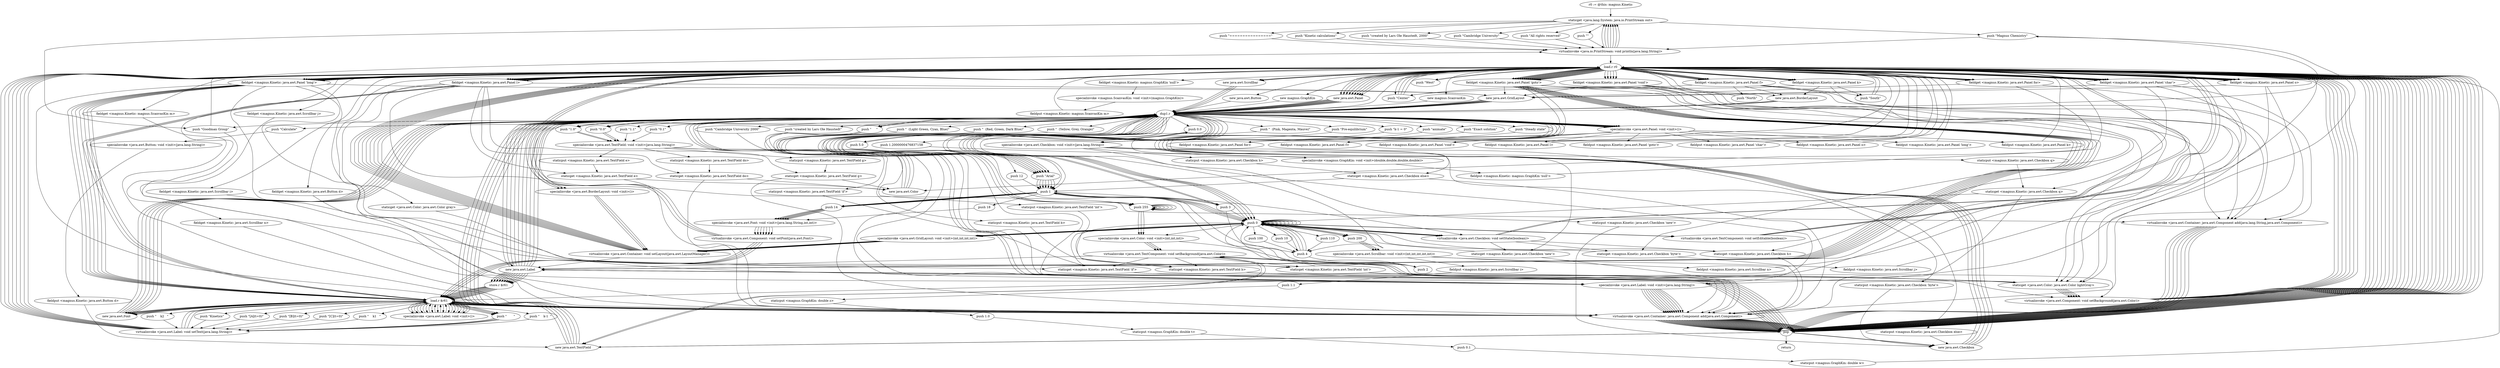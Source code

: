 digraph "" {
    "r0 := @this: magnus.Kinetic"
    "staticget <java.lang.System: java.io.PrintStream out>"
    "r0 := @this: magnus.Kinetic"->"staticget <java.lang.System: java.io.PrintStream out>";
    "push \"Magnus Chemistry\""
    "staticget <java.lang.System: java.io.PrintStream out>"->"push \"Magnus Chemistry\"";
    "virtualinvoke <java.io.PrintStream: void println(java.lang.String)>"
    "push \"Magnus Chemistry\""->"virtualinvoke <java.io.PrintStream: void println(java.lang.String)>";
    "virtualinvoke <java.io.PrintStream: void println(java.lang.String)>"->"staticget <java.lang.System: java.io.PrintStream out>";
    "push \"================\""
    "staticget <java.lang.System: java.io.PrintStream out>"->"push \"================\"";
    "push \"================\""->"virtualinvoke <java.io.PrintStream: void println(java.lang.String)>";
    "virtualinvoke <java.io.PrintStream: void println(java.lang.String)>"->"staticget <java.lang.System: java.io.PrintStream out>";
    "push \"Kinetic calculations\""
    "staticget <java.lang.System: java.io.PrintStream out>"->"push \"Kinetic calculations\"";
    "push \"Kinetic calculations\""->"virtualinvoke <java.io.PrintStream: void println(java.lang.String)>";
    "virtualinvoke <java.io.PrintStream: void println(java.lang.String)>"->"staticget <java.lang.System: java.io.PrintStream out>";
    "push \"created by Lars Ole Haustedt, 2000\""
    "staticget <java.lang.System: java.io.PrintStream out>"->"push \"created by Lars Ole Haustedt, 2000\"";
    "push \"created by Lars Ole Haustedt, 2000\""->"virtualinvoke <java.io.PrintStream: void println(java.lang.String)>";
    "virtualinvoke <java.io.PrintStream: void println(java.lang.String)>"->"staticget <java.lang.System: java.io.PrintStream out>";
    "push \"Goodman Group\""
    "staticget <java.lang.System: java.io.PrintStream out>"->"push \"Goodman Group\"";
    "push \"Goodman Group\""->"virtualinvoke <java.io.PrintStream: void println(java.lang.String)>";
    "virtualinvoke <java.io.PrintStream: void println(java.lang.String)>"->"staticget <java.lang.System: java.io.PrintStream out>";
    "push \"Cambridge University\""
    "staticget <java.lang.System: java.io.PrintStream out>"->"push \"Cambridge University\"";
    "push \"Cambridge University\""->"virtualinvoke <java.io.PrintStream: void println(java.lang.String)>";
    "virtualinvoke <java.io.PrintStream: void println(java.lang.String)>"->"staticget <java.lang.System: java.io.PrintStream out>";
    "push \"All rights reserved\""
    "staticget <java.lang.System: java.io.PrintStream out>"->"push \"All rights reserved\"";
    "push \"All rights reserved\""->"virtualinvoke <java.io.PrintStream: void println(java.lang.String)>";
    "virtualinvoke <java.io.PrintStream: void println(java.lang.String)>"->"staticget <java.lang.System: java.io.PrintStream out>";
    "push \"\""
    "staticget <java.lang.System: java.io.PrintStream out>"->"push \"\"";
    "push \"\""->"virtualinvoke <java.io.PrintStream: void println(java.lang.String)>";
    "load.r r0"
    "virtualinvoke <java.io.PrintStream: void println(java.lang.String)>"->"load.r r0";
    "new magnus.GraphKin"
    "load.r r0"->"new magnus.GraphKin";
    "dup1.r"
    "new magnus.GraphKin"->"dup1.r";
    "push 0.0"
    "dup1.r"->"push 0.0";
    "push 5.0"
    "push 0.0"->"push 5.0";
    "push 5.0"->"push 0.0";
    "push 1.2000000476837158"
    "push 0.0"->"push 1.2000000476837158";
    "specialinvoke <magnus.GraphKin: void <init>(double,double,double,double)>"
    "push 1.2000000476837158"->"specialinvoke <magnus.GraphKin: void <init>(double,double,double,double)>";
    "fieldput <magnus.Kinetic: magnus.GraphKin 'null'>"
    "specialinvoke <magnus.GraphKin: void <init>(double,double,double,double)>"->"fieldput <magnus.Kinetic: magnus.GraphKin 'null'>";
    "fieldput <magnus.Kinetic: magnus.GraphKin 'null'>"->"load.r r0";
    "new java.awt.Panel"
    "load.r r0"->"new java.awt.Panel";
    "new java.awt.Panel"->"dup1.r";
    "specialinvoke <java.awt.Panel: void <init>()>"
    "dup1.r"->"specialinvoke <java.awt.Panel: void <init>()>";
    "fieldput <magnus.Kinetic: java.awt.Panel for>"
    "specialinvoke <java.awt.Panel: void <init>()>"->"fieldput <magnus.Kinetic: java.awt.Panel for>";
    "fieldput <magnus.Kinetic: java.awt.Panel for>"->"load.r r0";
    "fieldget <magnus.Kinetic: java.awt.Panel for>"
    "load.r r0"->"fieldget <magnus.Kinetic: java.awt.Panel for>";
    "new java.awt.GridLayout"
    "fieldget <magnus.Kinetic: java.awt.Panel for>"->"new java.awt.GridLayout";
    "new java.awt.GridLayout"->"dup1.r";
    "push 1"
    "dup1.r"->"push 1";
    "push 0"
    "push 1"->"push 0";
    "push 0"->"push 0";
    "push 0"->"push 0";
    "specialinvoke <java.awt.GridLayout: void <init>(int,int,int,int)>"
    "push 0"->"specialinvoke <java.awt.GridLayout: void <init>(int,int,int,int)>";
    "virtualinvoke <java.awt.Container: void setLayout(java.awt.LayoutManager)>"
    "specialinvoke <java.awt.GridLayout: void <init>(int,int,int,int)>"->"virtualinvoke <java.awt.Container: void setLayout(java.awt.LayoutManager)>";
    "virtualinvoke <java.awt.Container: void setLayout(java.awt.LayoutManager)>"->"load.r r0";
    "load.r r0"->"fieldget <magnus.Kinetic: java.awt.Panel for>";
    "new java.awt.Color"
    "fieldget <magnus.Kinetic: java.awt.Panel for>"->"new java.awt.Color";
    "new java.awt.Color"->"dup1.r";
    "dup1.r"->"push 0";
    "push 0"->"push 0";
    "push 0"->"push 0";
    "specialinvoke <java.awt.Color: void <init>(int,int,int)>"
    "push 0"->"specialinvoke <java.awt.Color: void <init>(int,int,int)>";
    "virtualinvoke <java.awt.Component: void setBackground(java.awt.Color)>"
    "specialinvoke <java.awt.Color: void <init>(int,int,int)>"->"virtualinvoke <java.awt.Component: void setBackground(java.awt.Color)>";
    "virtualinvoke <java.awt.Component: void setBackground(java.awt.Color)>"->"load.r r0";
    "new magnus.ScanvasKin"
    "load.r r0"->"new magnus.ScanvasKin";
    "new magnus.ScanvasKin"->"dup1.r";
    "dup1.r"->"load.r r0";
    "fieldget <magnus.Kinetic: magnus.GraphKin 'null'>"
    "load.r r0"->"fieldget <magnus.Kinetic: magnus.GraphKin 'null'>";
    "specialinvoke <magnus.ScanvasKin: void <init>(magnus.GraphKin)>"
    "fieldget <magnus.Kinetic: magnus.GraphKin 'null'>"->"specialinvoke <magnus.ScanvasKin: void <init>(magnus.GraphKin)>";
    "fieldput <magnus.Kinetic: magnus.ScanvasKin m>"
    "specialinvoke <magnus.ScanvasKin: void <init>(magnus.GraphKin)>"->"fieldput <magnus.Kinetic: magnus.ScanvasKin m>";
    "fieldput <magnus.Kinetic: magnus.ScanvasKin m>"->"load.r r0";
    "load.r r0"->"fieldget <magnus.Kinetic: java.awt.Panel for>";
    "fieldget <magnus.Kinetic: java.awt.Panel for>"->"load.r r0";
    "fieldget <magnus.Kinetic: magnus.ScanvasKin m>"
    "load.r r0"->"fieldget <magnus.Kinetic: magnus.ScanvasKin m>";
    "virtualinvoke <java.awt.Container: java.awt.Component add(java.awt.Component)>"
    "fieldget <magnus.Kinetic: magnus.ScanvasKin m>"->"virtualinvoke <java.awt.Container: java.awt.Component add(java.awt.Component)>";
    "pop"
    "virtualinvoke <java.awt.Container: java.awt.Component add(java.awt.Component)>"->"pop";
    "pop"->"load.r r0";
    "load.r r0"->"new java.awt.Panel";
    "new java.awt.Panel"->"dup1.r";
    "dup1.r"->"specialinvoke <java.awt.Panel: void <init>()>";
    "fieldput <magnus.Kinetic: java.awt.Panel f>"
    "specialinvoke <java.awt.Panel: void <init>()>"->"fieldput <magnus.Kinetic: java.awt.Panel f>";
    "fieldput <magnus.Kinetic: java.awt.Panel f>"->"load.r r0";
    "fieldget <magnus.Kinetic: java.awt.Panel f>"
    "load.r r0"->"fieldget <magnus.Kinetic: java.awt.Panel f>";
    "new java.awt.BorderLayout"
    "fieldget <magnus.Kinetic: java.awt.Panel f>"->"new java.awt.BorderLayout";
    "new java.awt.BorderLayout"->"dup1.r";
    "specialinvoke <java.awt.BorderLayout: void <init>()>"
    "dup1.r"->"specialinvoke <java.awt.BorderLayout: void <init>()>";
    "specialinvoke <java.awt.BorderLayout: void <init>()>"->"virtualinvoke <java.awt.Container: void setLayout(java.awt.LayoutManager)>";
    "virtualinvoke <java.awt.Container: void setLayout(java.awt.LayoutManager)>"->"load.r r0";
    "load.r r0"->"fieldget <magnus.Kinetic: java.awt.Panel f>";
    "staticget <java.awt.Color: java.awt.Color lightGray>"
    "fieldget <magnus.Kinetic: java.awt.Panel f>"->"staticget <java.awt.Color: java.awt.Color lightGray>";
    "staticget <java.awt.Color: java.awt.Color lightGray>"->"virtualinvoke <java.awt.Component: void setBackground(java.awt.Color)>";
    "virtualinvoke <java.awt.Component: void setBackground(java.awt.Color)>"->"load.r r0";
    "load.r r0"->"new java.awt.Panel";
    "new java.awt.Panel"->"dup1.r";
    "dup1.r"->"specialinvoke <java.awt.Panel: void <init>()>";
    "fieldput <magnus.Kinetic: java.awt.Panel 'void'>"
    "specialinvoke <java.awt.Panel: void <init>()>"->"fieldput <magnus.Kinetic: java.awt.Panel 'void'>";
    "fieldput <magnus.Kinetic: java.awt.Panel 'void'>"->"load.r r0";
    "fieldget <magnus.Kinetic: java.awt.Panel 'void'>"
    "load.r r0"->"fieldget <magnus.Kinetic: java.awt.Panel 'void'>";
    "fieldget <magnus.Kinetic: java.awt.Panel 'void'>"->"new java.awt.GridLayout";
    "new java.awt.GridLayout"->"dup1.r";
    "push 2"
    "dup1.r"->"push 2";
    "push 2"->"push 1";
    "push 1"->"push 0";
    "push 0"->"push 0";
    "push 0"->"specialinvoke <java.awt.GridLayout: void <init>(int,int,int,int)>";
    "specialinvoke <java.awt.GridLayout: void <init>(int,int,int,int)>"->"virtualinvoke <java.awt.Container: void setLayout(java.awt.LayoutManager)>";
    "virtualinvoke <java.awt.Container: void setLayout(java.awt.LayoutManager)>"->"load.r r0";
    "load.r r0"->"fieldget <magnus.Kinetic: java.awt.Panel 'void'>";
    "fieldget <magnus.Kinetic: java.awt.Panel 'void'>"->"staticget <java.awt.Color: java.awt.Color lightGray>";
    "staticget <java.awt.Color: java.awt.Color lightGray>"->"virtualinvoke <java.awt.Component: void setBackground(java.awt.Color)>";
    "virtualinvoke <java.awt.Component: void setBackground(java.awt.Color)>"->"load.r r0";
    "load.r r0"->"new java.awt.Panel";
    "new java.awt.Panel"->"dup1.r";
    "dup1.r"->"specialinvoke <java.awt.Panel: void <init>()>";
    "fieldput <magnus.Kinetic: java.awt.Panel l>"
    "specialinvoke <java.awt.Panel: void <init>()>"->"fieldput <magnus.Kinetic: java.awt.Panel l>";
    "fieldput <magnus.Kinetic: java.awt.Panel l>"->"load.r r0";
    "fieldget <magnus.Kinetic: java.awt.Panel l>"
    "load.r r0"->"fieldget <magnus.Kinetic: java.awt.Panel l>";
    "fieldget <magnus.Kinetic: java.awt.Panel l>"->"new java.awt.GridLayout";
    "new java.awt.GridLayout"->"dup1.r";
    "push 4"
    "dup1.r"->"push 4";
    "push 4"->"push 2";
    "push 2"->"push 0";
    "push 0"->"push 0";
    "push 0"->"specialinvoke <java.awt.GridLayout: void <init>(int,int,int,int)>";
    "specialinvoke <java.awt.GridLayout: void <init>(int,int,int,int)>"->"virtualinvoke <java.awt.Container: void setLayout(java.awt.LayoutManager)>";
    "virtualinvoke <java.awt.Container: void setLayout(java.awt.LayoutManager)>"->"load.r r0";
    "load.r r0"->"fieldget <magnus.Kinetic: java.awt.Panel l>";
    "staticget <java.awt.Color: java.awt.Color gray>"
    "fieldget <magnus.Kinetic: java.awt.Panel l>"->"staticget <java.awt.Color: java.awt.Color gray>";
    "staticget <java.awt.Color: java.awt.Color gray>"->"virtualinvoke <java.awt.Component: void setBackground(java.awt.Color)>";
    "virtualinvoke <java.awt.Component: void setBackground(java.awt.Color)>"->"load.r r0";
    "load.r r0"->"new java.awt.Panel";
    "new java.awt.Panel"->"dup1.r";
    "dup1.r"->"specialinvoke <java.awt.Panel: void <init>()>";
    "fieldput <magnus.Kinetic: java.awt.Panel 'goto'>"
    "specialinvoke <java.awt.Panel: void <init>()>"->"fieldput <magnus.Kinetic: java.awt.Panel 'goto'>";
    "fieldput <magnus.Kinetic: java.awt.Panel 'goto'>"->"load.r r0";
    "fieldget <magnus.Kinetic: java.awt.Panel 'goto'>"
    "load.r r0"->"fieldget <magnus.Kinetic: java.awt.Panel 'goto'>";
    "fieldget <magnus.Kinetic: java.awt.Panel 'goto'>"->"new java.awt.GridLayout";
    "new java.awt.GridLayout"->"dup1.r";
    "push 12"
    "dup1.r"->"push 12";
    "push 12"->"push 1";
    "push 1"->"push 0";
    "push 0"->"push 0";
    "push 0"->"specialinvoke <java.awt.GridLayout: void <init>(int,int,int,int)>";
    "specialinvoke <java.awt.GridLayout: void <init>(int,int,int,int)>"->"virtualinvoke <java.awt.Container: void setLayout(java.awt.LayoutManager)>";
    "virtualinvoke <java.awt.Container: void setLayout(java.awt.LayoutManager)>"->"load.r r0";
    "load.r r0"->"fieldget <magnus.Kinetic: java.awt.Panel 'goto'>";
    "fieldget <magnus.Kinetic: java.awt.Panel 'goto'>"->"staticget <java.awt.Color: java.awt.Color lightGray>";
    "staticget <java.awt.Color: java.awt.Color lightGray>"->"virtualinvoke <java.awt.Component: void setBackground(java.awt.Color)>";
    "virtualinvoke <java.awt.Component: void setBackground(java.awt.Color)>"->"load.r r0";
    "new java.awt.Button"
    "load.r r0"->"new java.awt.Button";
    "new java.awt.Button"->"dup1.r";
    "push \"Calculate\""
    "dup1.r"->"push \"Calculate\"";
    "specialinvoke <java.awt.Button: void <init>(java.lang.String)>"
    "push \"Calculate\""->"specialinvoke <java.awt.Button: void <init>(java.lang.String)>";
    "fieldput <magnus.Kinetic: java.awt.Button d>"
    "specialinvoke <java.awt.Button: void <init>(java.lang.String)>"->"fieldput <magnus.Kinetic: java.awt.Button d>";
    "new java.awt.TextField"
    "fieldput <magnus.Kinetic: java.awt.Button d>"->"new java.awt.TextField";
    "new java.awt.TextField"->"dup1.r";
    "push \"1.0\""
    "dup1.r"->"push \"1.0\"";
    "specialinvoke <java.awt.TextField: void <init>(java.lang.String)>"
    "push \"1.0\""->"specialinvoke <java.awt.TextField: void <init>(java.lang.String)>";
    "staticput <magnus.Kinetic: java.awt.TextField g>"
    "specialinvoke <java.awt.TextField: void <init>(java.lang.String)>"->"staticput <magnus.Kinetic: java.awt.TextField g>";
    "staticget <magnus.Kinetic: java.awt.TextField g>"
    "staticput <magnus.Kinetic: java.awt.TextField g>"->"staticget <magnus.Kinetic: java.awt.TextField g>";
    "staticget <magnus.Kinetic: java.awt.TextField g>"->"new java.awt.Color";
    "new java.awt.Color"->"dup1.r";
    "push 255"
    "dup1.r"->"push 255";
    "push 255"->"push 255";
    "push 255"->"push 255";
    "push 255"->"specialinvoke <java.awt.Color: void <init>(int,int,int)>";
    "virtualinvoke <java.awt.TextComponent: void setBackground(java.awt.Color)>"
    "specialinvoke <java.awt.Color: void <init>(int,int,int)>"->"virtualinvoke <java.awt.TextComponent: void setBackground(java.awt.Color)>";
    "virtualinvoke <java.awt.TextComponent: void setBackground(java.awt.Color)>"->"new java.awt.TextField";
    "new java.awt.TextField"->"dup1.r";
    "push \"0.0\""
    "dup1.r"->"push \"0.0\"";
    "push \"0.0\""->"specialinvoke <java.awt.TextField: void <init>(java.lang.String)>";
    "staticput <magnus.Kinetic: java.awt.TextField e>"
    "specialinvoke <java.awt.TextField: void <init>(java.lang.String)>"->"staticput <magnus.Kinetic: java.awt.TextField e>";
    "staticget <magnus.Kinetic: java.awt.TextField e>"
    "staticput <magnus.Kinetic: java.awt.TextField e>"->"staticget <magnus.Kinetic: java.awt.TextField e>";
    "staticget <magnus.Kinetic: java.awt.TextField e>"->"new java.awt.Color";
    "new java.awt.Color"->"dup1.r";
    "dup1.r"->"push 255";
    "push 255"->"push 255";
    "push 255"->"push 255";
    "push 255"->"specialinvoke <java.awt.Color: void <init>(int,int,int)>";
    "specialinvoke <java.awt.Color: void <init>(int,int,int)>"->"virtualinvoke <java.awt.TextComponent: void setBackground(java.awt.Color)>";
    "virtualinvoke <java.awt.TextComponent: void setBackground(java.awt.Color)>"->"new java.awt.TextField";
    "new java.awt.TextField"->"dup1.r";
    "dup1.r"->"push \"0.0\"";
    "push \"0.0\""->"specialinvoke <java.awt.TextField: void <init>(java.lang.String)>";
    "staticput <magnus.Kinetic: java.awt.TextField do>"
    "specialinvoke <java.awt.TextField: void <init>(java.lang.String)>"->"staticput <magnus.Kinetic: java.awt.TextField do>";
    "staticget <magnus.Kinetic: java.awt.TextField do>"
    "staticput <magnus.Kinetic: java.awt.TextField do>"->"staticget <magnus.Kinetic: java.awt.TextField do>";
    "staticget <magnus.Kinetic: java.awt.TextField do>"->"new java.awt.Color";
    "new java.awt.Color"->"dup1.r";
    "dup1.r"->"push 255";
    "push 255"->"push 255";
    "push 255"->"push 255";
    "push 255"->"specialinvoke <java.awt.Color: void <init>(int,int,int)>";
    "specialinvoke <java.awt.Color: void <init>(int,int,int)>"->"virtualinvoke <java.awt.TextComponent: void setBackground(java.awt.Color)>";
    "new java.awt.Label"
    "virtualinvoke <java.awt.TextComponent: void setBackground(java.awt.Color)>"->"new java.awt.Label";
    "store.r $r61"
    "new java.awt.Label"->"store.r $r61";
    "load.r $r61"
    "store.r $r61"->"load.r $r61";
    "specialinvoke <java.awt.Label: void <init>()>"
    "load.r $r61"->"specialinvoke <java.awt.Label: void <init>()>";
    "specialinvoke <java.awt.Label: void <init>()>"->"load.r $r61";
    "new java.awt.Font"
    "load.r $r61"->"new java.awt.Font";
    "new java.awt.Font"->"dup1.r";
    "push \"Arial\""
    "dup1.r"->"push \"Arial\"";
    "push \"Arial\""->"push 1";
    "push 18"
    "push 1"->"push 18";
    "specialinvoke <java.awt.Font: void <init>(java.lang.String,int,int)>"
    "push 18"->"specialinvoke <java.awt.Font: void <init>(java.lang.String,int,int)>";
    "virtualinvoke <java.awt.Component: void setFont(java.awt.Font)>"
    "specialinvoke <java.awt.Font: void <init>(java.lang.String,int,int)>"->"virtualinvoke <java.awt.Component: void setFont(java.awt.Font)>";
    "virtualinvoke <java.awt.Component: void setFont(java.awt.Font)>"->"load.r $r61";
    "push \"Kinetics\""
    "load.r $r61"->"push \"Kinetics\"";
    "virtualinvoke <java.awt.Label: void setText(java.lang.String)>"
    "push \"Kinetics\""->"virtualinvoke <java.awt.Label: void setText(java.lang.String)>";
    "virtualinvoke <java.awt.Label: void setText(java.lang.String)>"->"load.r r0";
    "load.r r0"->"fieldget <magnus.Kinetic: java.awt.Panel 'void'>";
    "fieldget <magnus.Kinetic: java.awt.Panel 'void'>"->"load.r $r61";
    "load.r $r61"->"virtualinvoke <java.awt.Container: java.awt.Component add(java.awt.Component)>";
    "virtualinvoke <java.awt.Container: java.awt.Component add(java.awt.Component)>"->"pop";
    "pop"->"load.r r0";
    "load.r r0"->"fieldget <magnus.Kinetic: java.awt.Panel 'void'>";
    "fieldget <magnus.Kinetic: java.awt.Panel 'void'>"->"new java.awt.Label";
    "new java.awt.Label"->"dup1.r";
    "push \"created by Lars Ole Haustedt\""
    "dup1.r"->"push \"created by Lars Ole Haustedt\"";
    "specialinvoke <java.awt.Label: void <init>(java.lang.String)>"
    "push \"created by Lars Ole Haustedt\""->"specialinvoke <java.awt.Label: void <init>(java.lang.String)>";
    "specialinvoke <java.awt.Label: void <init>(java.lang.String)>"->"virtualinvoke <java.awt.Container: java.awt.Component add(java.awt.Component)>";
    "virtualinvoke <java.awt.Container: java.awt.Component add(java.awt.Component)>"->"pop";
    "pop"->"new java.awt.Label";
    "new java.awt.Label"->"store.r $r61";
    "store.r $r61"->"load.r $r61";
    "load.r $r61"->"specialinvoke <java.awt.Label: void <init>()>";
    "specialinvoke <java.awt.Label: void <init>()>"->"load.r $r61";
    "push \"[A](t=0)\""
    "load.r $r61"->"push \"[A](t=0)\"";
    "push \"[A](t=0)\""->"virtualinvoke <java.awt.Label: void setText(java.lang.String)>";
    "virtualinvoke <java.awt.Label: void setText(java.lang.String)>"->"load.r $r61";
    "load.r $r61"->"new java.awt.Font";
    "new java.awt.Font"->"dup1.r";
    "dup1.r"->"push \"Arial\"";
    "push \"Arial\""->"push 1";
    "push 14"
    "push 1"->"push 14";
    "push 14"->"specialinvoke <java.awt.Font: void <init>(java.lang.String,int,int)>";
    "specialinvoke <java.awt.Font: void <init>(java.lang.String,int,int)>"->"virtualinvoke <java.awt.Component: void setFont(java.awt.Font)>";
    "virtualinvoke <java.awt.Component: void setFont(java.awt.Font)>"->"load.r r0";
    "load.r r0"->"fieldget <magnus.Kinetic: java.awt.Panel l>";
    "fieldget <magnus.Kinetic: java.awt.Panel l>"->"load.r $r61";
    "load.r $r61"->"virtualinvoke <java.awt.Container: java.awt.Component add(java.awt.Component)>";
    "virtualinvoke <java.awt.Container: java.awt.Component add(java.awt.Component)>"->"pop";
    "pop"->"load.r r0";
    "load.r r0"->"fieldget <magnus.Kinetic: java.awt.Panel l>";
    "fieldget <magnus.Kinetic: java.awt.Panel l>"->"staticget <magnus.Kinetic: java.awt.TextField g>";
    "staticget <magnus.Kinetic: java.awt.TextField g>"->"virtualinvoke <java.awt.Container: java.awt.Component add(java.awt.Component)>";
    "virtualinvoke <java.awt.Container: java.awt.Component add(java.awt.Component)>"->"pop";
    "pop"->"new java.awt.Label";
    "new java.awt.Label"->"store.r $r61";
    "store.r $r61"->"load.r $r61";
    "load.r $r61"->"specialinvoke <java.awt.Label: void <init>()>";
    "specialinvoke <java.awt.Label: void <init>()>"->"load.r $r61";
    "push \"[B](t=0)\""
    "load.r $r61"->"push \"[B](t=0)\"";
    "push \"[B](t=0)\""->"virtualinvoke <java.awt.Label: void setText(java.lang.String)>";
    "virtualinvoke <java.awt.Label: void setText(java.lang.String)>"->"load.r $r61";
    "load.r $r61"->"new java.awt.Font";
    "new java.awt.Font"->"dup1.r";
    "dup1.r"->"push \"Arial\"";
    "push \"Arial\""->"push 1";
    "push 1"->"push 14";
    "push 14"->"specialinvoke <java.awt.Font: void <init>(java.lang.String,int,int)>";
    "specialinvoke <java.awt.Font: void <init>(java.lang.String,int,int)>"->"virtualinvoke <java.awt.Component: void setFont(java.awt.Font)>";
    "virtualinvoke <java.awt.Component: void setFont(java.awt.Font)>"->"load.r r0";
    "load.r r0"->"fieldget <magnus.Kinetic: java.awt.Panel l>";
    "fieldget <magnus.Kinetic: java.awt.Panel l>"->"load.r $r61";
    "load.r $r61"->"virtualinvoke <java.awt.Container: java.awt.Component add(java.awt.Component)>";
    "virtualinvoke <java.awt.Container: java.awt.Component add(java.awt.Component)>"->"pop";
    "pop"->"load.r r0";
    "load.r r0"->"fieldget <magnus.Kinetic: java.awt.Panel l>";
    "fieldget <magnus.Kinetic: java.awt.Panel l>"->"staticget <magnus.Kinetic: java.awt.TextField e>";
    "staticget <magnus.Kinetic: java.awt.TextField e>"->"virtualinvoke <java.awt.Container: java.awt.Component add(java.awt.Component)>";
    "virtualinvoke <java.awt.Container: java.awt.Component add(java.awt.Component)>"->"pop";
    "pop"->"new java.awt.Label";
    "new java.awt.Label"->"store.r $r61";
    "store.r $r61"->"load.r $r61";
    "load.r $r61"->"specialinvoke <java.awt.Label: void <init>()>";
    "specialinvoke <java.awt.Label: void <init>()>"->"load.r $r61";
    "push \"[C](t=0)\""
    "load.r $r61"->"push \"[C](t=0)\"";
    "push \"[C](t=0)\""->"virtualinvoke <java.awt.Label: void setText(java.lang.String)>";
    "virtualinvoke <java.awt.Label: void setText(java.lang.String)>"->"load.r $r61";
    "load.r $r61"->"new java.awt.Font";
    "new java.awt.Font"->"dup1.r";
    "dup1.r"->"push \"Arial\"";
    "push \"Arial\""->"push 1";
    "push 1"->"push 14";
    "push 14"->"specialinvoke <java.awt.Font: void <init>(java.lang.String,int,int)>";
    "specialinvoke <java.awt.Font: void <init>(java.lang.String,int,int)>"->"virtualinvoke <java.awt.Component: void setFont(java.awt.Font)>";
    "virtualinvoke <java.awt.Component: void setFont(java.awt.Font)>"->"load.r r0";
    "load.r r0"->"fieldget <magnus.Kinetic: java.awt.Panel l>";
    "fieldget <magnus.Kinetic: java.awt.Panel l>"->"load.r $r61";
    "load.r $r61"->"virtualinvoke <java.awt.Container: java.awt.Component add(java.awt.Component)>";
    "virtualinvoke <java.awt.Container: java.awt.Component add(java.awt.Component)>"->"pop";
    "pop"->"load.r r0";
    "load.r r0"->"fieldget <magnus.Kinetic: java.awt.Panel l>";
    "fieldget <magnus.Kinetic: java.awt.Panel l>"->"staticget <magnus.Kinetic: java.awt.TextField do>";
    "staticget <magnus.Kinetic: java.awt.TextField do>"->"virtualinvoke <java.awt.Container: java.awt.Component add(java.awt.Component)>";
    "virtualinvoke <java.awt.Container: java.awt.Component add(java.awt.Component)>"->"pop";
    "pop"->"load.r r0";
    "load.r r0"->"fieldget <magnus.Kinetic: java.awt.Panel l>";
    "fieldget <magnus.Kinetic: java.awt.Panel l>"->"new java.awt.Label";
    "new java.awt.Label"->"dup1.r";
    "push \"     \""
    "dup1.r"->"push \"     \"";
    "push \"     \""->"specialinvoke <java.awt.Label: void <init>(java.lang.String)>";
    "specialinvoke <java.awt.Label: void <init>(java.lang.String)>"->"virtualinvoke <java.awt.Container: java.awt.Component add(java.awt.Component)>";
    "virtualinvoke <java.awt.Container: java.awt.Component add(java.awt.Component)>"->"pop";
    "pop"->"load.r r0";
    "load.r r0"->"fieldget <magnus.Kinetic: java.awt.Panel l>";
    "fieldget <magnus.Kinetic: java.awt.Panel l>"->"load.r r0";
    "fieldget <magnus.Kinetic: java.awt.Button d>"
    "load.r r0"->"fieldget <magnus.Kinetic: java.awt.Button d>";
    "fieldget <magnus.Kinetic: java.awt.Button d>"->"virtualinvoke <java.awt.Container: java.awt.Component add(java.awt.Component)>";
    "virtualinvoke <java.awt.Container: java.awt.Component add(java.awt.Component)>"->"pop";
    "new java.awt.Checkbox"
    "pop"->"new java.awt.Checkbox";
    "new java.awt.Checkbox"->"dup1.r";
    "push \"Exact solution\""
    "dup1.r"->"push \"Exact solution\"";
    "specialinvoke <java.awt.Checkbox: void <init>(java.lang.String)>"
    "push \"Exact solution\""->"specialinvoke <java.awt.Checkbox: void <init>(java.lang.String)>";
    "staticput <magnus.Kinetic: java.awt.Checkbox else>"
    "specialinvoke <java.awt.Checkbox: void <init>(java.lang.String)>"->"staticput <magnus.Kinetic: java.awt.Checkbox else>";
    "staticput <magnus.Kinetic: java.awt.Checkbox else>"->"new java.awt.Checkbox";
    "new java.awt.Checkbox"->"dup1.r";
    "push \"Steady state\""
    "dup1.r"->"push \"Steady state\"";
    "push \"Steady state\""->"specialinvoke <java.awt.Checkbox: void <init>(java.lang.String)>";
    "staticput <magnus.Kinetic: java.awt.Checkbox 'new'>"
    "specialinvoke <java.awt.Checkbox: void <init>(java.lang.String)>"->"staticput <magnus.Kinetic: java.awt.Checkbox 'new'>";
    "staticput <magnus.Kinetic: java.awt.Checkbox 'new'>"->"new java.awt.Checkbox";
    "new java.awt.Checkbox"->"dup1.r";
    "push \"Pre-equilibrium\""
    "dup1.r"->"push \"Pre-equilibrium\"";
    "push \"Pre-equilibrium\""->"specialinvoke <java.awt.Checkbox: void <init>(java.lang.String)>";
    "staticput <magnus.Kinetic: java.awt.Checkbox 'byte'>"
    "specialinvoke <java.awt.Checkbox: void <init>(java.lang.String)>"->"staticput <magnus.Kinetic: java.awt.Checkbox 'byte'>";
    "staticput <magnus.Kinetic: java.awt.Checkbox 'byte'>"->"new java.awt.Checkbox";
    "new java.awt.Checkbox"->"dup1.r";
    "push \"k-1 = 0\""
    "dup1.r"->"push \"k-1 = 0\"";
    "push \"k-1 = 0\""->"specialinvoke <java.awt.Checkbox: void <init>(java.lang.String)>";
    "staticput <magnus.Kinetic: java.awt.Checkbox h>"
    "specialinvoke <java.awt.Checkbox: void <init>(java.lang.String)>"->"staticput <magnus.Kinetic: java.awt.Checkbox h>";
    "staticget <magnus.Kinetic: java.awt.Checkbox else>"
    "staticput <magnus.Kinetic: java.awt.Checkbox h>"->"staticget <magnus.Kinetic: java.awt.Checkbox else>";
    "staticget <magnus.Kinetic: java.awt.Checkbox else>"->"push 1";
    "virtualinvoke <java.awt.Checkbox: void setState(boolean)>"
    "push 1"->"virtualinvoke <java.awt.Checkbox: void setState(boolean)>";
    "staticget <magnus.Kinetic: java.awt.Checkbox 'new'>"
    "virtualinvoke <java.awt.Checkbox: void setState(boolean)>"->"staticget <magnus.Kinetic: java.awt.Checkbox 'new'>";
    "staticget <magnus.Kinetic: java.awt.Checkbox 'new'>"->"push 0";
    "push 0"->"virtualinvoke <java.awt.Checkbox: void setState(boolean)>";
    "staticget <magnus.Kinetic: java.awt.Checkbox 'byte'>"
    "virtualinvoke <java.awt.Checkbox: void setState(boolean)>"->"staticget <magnus.Kinetic: java.awt.Checkbox 'byte'>";
    "staticget <magnus.Kinetic: java.awt.Checkbox 'byte'>"->"push 0";
    "push 0"->"virtualinvoke <java.awt.Checkbox: void setState(boolean)>";
    "staticget <magnus.Kinetic: java.awt.Checkbox h>"
    "virtualinvoke <java.awt.Checkbox: void setState(boolean)>"->"staticget <magnus.Kinetic: java.awt.Checkbox h>";
    "staticget <magnus.Kinetic: java.awt.Checkbox h>"->"push 0";
    "push 0"->"virtualinvoke <java.awt.Checkbox: void setState(boolean)>";
    "virtualinvoke <java.awt.Checkbox: void setState(boolean)>"->"load.r r0";
    "load.r r0"->"fieldget <magnus.Kinetic: java.awt.Panel 'goto'>";
    "fieldget <magnus.Kinetic: java.awt.Panel 'goto'>"->"staticget <magnus.Kinetic: java.awt.Checkbox else>";
    "staticget <magnus.Kinetic: java.awt.Checkbox else>"->"virtualinvoke <java.awt.Container: java.awt.Component add(java.awt.Component)>";
    "virtualinvoke <java.awt.Container: java.awt.Component add(java.awt.Component)>"->"pop";
    "pop"->"load.r r0";
    "load.r r0"->"fieldget <magnus.Kinetic: java.awt.Panel 'goto'>";
    "fieldget <magnus.Kinetic: java.awt.Panel 'goto'>"->"new java.awt.Label";
    "new java.awt.Label"->"dup1.r";
    "push \"  (Red, Green, Dark Blue)\""
    "dup1.r"->"push \"  (Red, Green, Dark Blue)\"";
    "push \"  (Red, Green, Dark Blue)\""->"specialinvoke <java.awt.Label: void <init>(java.lang.String)>";
    "specialinvoke <java.awt.Label: void <init>(java.lang.String)>"->"virtualinvoke <java.awt.Container: java.awt.Component add(java.awt.Component)>";
    "virtualinvoke <java.awt.Container: java.awt.Component add(java.awt.Component)>"->"pop";
    "pop"->"load.r r0";
    "load.r r0"->"fieldget <magnus.Kinetic: java.awt.Panel 'goto'>";
    "fieldget <magnus.Kinetic: java.awt.Panel 'goto'>"->"staticget <magnus.Kinetic: java.awt.Checkbox 'new'>";
    "staticget <magnus.Kinetic: java.awt.Checkbox 'new'>"->"virtualinvoke <java.awt.Container: java.awt.Component add(java.awt.Component)>";
    "virtualinvoke <java.awt.Container: java.awt.Component add(java.awt.Component)>"->"pop";
    "pop"->"load.r r0";
    "load.r r0"->"fieldget <magnus.Kinetic: java.awt.Panel 'goto'>";
    "fieldget <magnus.Kinetic: java.awt.Panel 'goto'>"->"new java.awt.Label";
    "new java.awt.Label"->"dup1.r";
    "push \"  (Yellow, Grey, Orange)\""
    "dup1.r"->"push \"  (Yellow, Grey, Orange)\"";
    "push \"  (Yellow, Grey, Orange)\""->"specialinvoke <java.awt.Label: void <init>(java.lang.String)>";
    "specialinvoke <java.awt.Label: void <init>(java.lang.String)>"->"virtualinvoke <java.awt.Container: java.awt.Component add(java.awt.Component)>";
    "virtualinvoke <java.awt.Container: java.awt.Component add(java.awt.Component)>"->"pop";
    "pop"->"load.r r0";
    "load.r r0"->"fieldget <magnus.Kinetic: java.awt.Panel 'goto'>";
    "fieldget <magnus.Kinetic: java.awt.Panel 'goto'>"->"staticget <magnus.Kinetic: java.awt.Checkbox 'byte'>";
    "staticget <magnus.Kinetic: java.awt.Checkbox 'byte'>"->"virtualinvoke <java.awt.Container: java.awt.Component add(java.awt.Component)>";
    "virtualinvoke <java.awt.Container: java.awt.Component add(java.awt.Component)>"->"pop";
    "pop"->"load.r r0";
    "load.r r0"->"fieldget <magnus.Kinetic: java.awt.Panel 'goto'>";
    "fieldget <magnus.Kinetic: java.awt.Panel 'goto'>"->"new java.awt.Label";
    "new java.awt.Label"->"dup1.r";
    "push \"  (Light Green, Cyan, Blue)\""
    "dup1.r"->"push \"  (Light Green, Cyan, Blue)\"";
    "push \"  (Light Green, Cyan, Blue)\""->"specialinvoke <java.awt.Label: void <init>(java.lang.String)>";
    "specialinvoke <java.awt.Label: void <init>(java.lang.String)>"->"virtualinvoke <java.awt.Container: java.awt.Component add(java.awt.Component)>";
    "virtualinvoke <java.awt.Container: java.awt.Component add(java.awt.Component)>"->"pop";
    "pop"->"load.r r0";
    "load.r r0"->"fieldget <magnus.Kinetic: java.awt.Panel 'goto'>";
    "fieldget <magnus.Kinetic: java.awt.Panel 'goto'>"->"staticget <magnus.Kinetic: java.awt.Checkbox h>";
    "staticget <magnus.Kinetic: java.awt.Checkbox h>"->"virtualinvoke <java.awt.Container: java.awt.Component add(java.awt.Component)>";
    "virtualinvoke <java.awt.Container: java.awt.Component add(java.awt.Component)>"->"pop";
    "pop"->"load.r r0";
    "load.r r0"->"fieldget <magnus.Kinetic: java.awt.Panel 'goto'>";
    "fieldget <magnus.Kinetic: java.awt.Panel 'goto'>"->"new java.awt.Label";
    "new java.awt.Label"->"dup1.r";
    "push \"  (Pink, Magenta, Mauve)\""
    "dup1.r"->"push \"  (Pink, Magenta, Mauve)\"";
    "push \"  (Pink, Magenta, Mauve)\""->"specialinvoke <java.awt.Label: void <init>(java.lang.String)>";
    "specialinvoke <java.awt.Label: void <init>(java.lang.String)>"->"virtualinvoke <java.awt.Container: java.awt.Component add(java.awt.Component)>";
    "virtualinvoke <java.awt.Container: java.awt.Component add(java.awt.Component)>"->"pop";
    "pop"->"load.r r0";
    "load.r r0"->"fieldget <magnus.Kinetic: java.awt.Panel 'goto'>";
    "fieldget <magnus.Kinetic: java.awt.Panel 'goto'>"->"new java.awt.Label";
    "new java.awt.Label"->"dup1.r";
    "dup1.r"->"push \"     \"";
    "push \"     \""->"specialinvoke <java.awt.Label: void <init>(java.lang.String)>";
    "specialinvoke <java.awt.Label: void <init>(java.lang.String)>"->"virtualinvoke <java.awt.Container: java.awt.Component add(java.awt.Component)>";
    "virtualinvoke <java.awt.Container: java.awt.Component add(java.awt.Component)>"->"pop";
    "pop"->"load.r r0";
    "load.r r0"->"fieldget <magnus.Kinetic: java.awt.Panel 'goto'>";
    "fieldget <magnus.Kinetic: java.awt.Panel 'goto'>"->"new java.awt.Label";
    "new java.awt.Label"->"dup1.r";
    "dup1.r"->"push \"Magnus Chemistry\"";
    "push \"Magnus Chemistry\""->"specialinvoke <java.awt.Label: void <init>(java.lang.String)>";
    "specialinvoke <java.awt.Label: void <init>(java.lang.String)>"->"virtualinvoke <java.awt.Container: java.awt.Component add(java.awt.Component)>";
    "virtualinvoke <java.awt.Container: java.awt.Component add(java.awt.Component)>"->"pop";
    "pop"->"load.r r0";
    "load.r r0"->"fieldget <magnus.Kinetic: java.awt.Panel 'goto'>";
    "fieldget <magnus.Kinetic: java.awt.Panel 'goto'>"->"new java.awt.Label";
    "new java.awt.Label"->"dup1.r";
    "dup1.r"->"push \"Goodman Group\"";
    "push \"Goodman Group\""->"specialinvoke <java.awt.Label: void <init>(java.lang.String)>";
    "specialinvoke <java.awt.Label: void <init>(java.lang.String)>"->"virtualinvoke <java.awt.Container: java.awt.Component add(java.awt.Component)>";
    "virtualinvoke <java.awt.Container: java.awt.Component add(java.awt.Component)>"->"pop";
    "pop"->"load.r r0";
    "load.r r0"->"fieldget <magnus.Kinetic: java.awt.Panel 'goto'>";
    "fieldget <magnus.Kinetic: java.awt.Panel 'goto'>"->"new java.awt.Label";
    "new java.awt.Label"->"dup1.r";
    "push \"Cambridge University 2000\""
    "dup1.r"->"push \"Cambridge University 2000\"";
    "push \"Cambridge University 2000\""->"specialinvoke <java.awt.Label: void <init>(java.lang.String)>";
    "specialinvoke <java.awt.Label: void <init>(java.lang.String)>"->"virtualinvoke <java.awt.Container: java.awt.Component add(java.awt.Component)>";
    "virtualinvoke <java.awt.Container: java.awt.Component add(java.awt.Component)>"->"pop";
    "pop"->"load.r r0";
    "load.r r0"->"fieldget <magnus.Kinetic: java.awt.Panel f>";
    "push \"North\""
    "fieldget <magnus.Kinetic: java.awt.Panel f>"->"push \"North\"";
    "push \"North\""->"load.r r0";
    "load.r r0"->"fieldget <magnus.Kinetic: java.awt.Panel 'void'>";
    "virtualinvoke <java.awt.Container: java.awt.Component add(java.lang.String,java.awt.Component)>"
    "fieldget <magnus.Kinetic: java.awt.Panel 'void'>"->"virtualinvoke <java.awt.Container: java.awt.Component add(java.lang.String,java.awt.Component)>";
    "virtualinvoke <java.awt.Container: java.awt.Component add(java.lang.String,java.awt.Component)>"->"pop";
    "pop"->"load.r r0";
    "load.r r0"->"fieldget <magnus.Kinetic: java.awt.Panel f>";
    "push \"Center\""
    "fieldget <magnus.Kinetic: java.awt.Panel f>"->"push \"Center\"";
    "push \"Center\""->"load.r r0";
    "load.r r0"->"fieldget <magnus.Kinetic: java.awt.Panel l>";
    "fieldget <magnus.Kinetic: java.awt.Panel l>"->"virtualinvoke <java.awt.Container: java.awt.Component add(java.lang.String,java.awt.Component)>";
    "virtualinvoke <java.awt.Container: java.awt.Component add(java.lang.String,java.awt.Component)>"->"pop";
    "pop"->"load.r r0";
    "load.r r0"->"fieldget <magnus.Kinetic: java.awt.Panel f>";
    "push \"South\""
    "fieldget <magnus.Kinetic: java.awt.Panel f>"->"push \"South\"";
    "push \"South\""->"load.r r0";
    "load.r r0"->"fieldget <magnus.Kinetic: java.awt.Panel 'goto'>";
    "fieldget <magnus.Kinetic: java.awt.Panel 'goto'>"->"virtualinvoke <java.awt.Container: java.awt.Component add(java.lang.String,java.awt.Component)>";
    "virtualinvoke <java.awt.Container: java.awt.Component add(java.lang.String,java.awt.Component)>"->"pop";
    "pop"->"load.r r0";
    "load.r r0"->"new java.awt.Panel";
    "new java.awt.Panel"->"dup1.r";
    "dup1.r"->"specialinvoke <java.awt.Panel: void <init>()>";
    "fieldput <magnus.Kinetic: java.awt.Panel 'char'>"
    "specialinvoke <java.awt.Panel: void <init>()>"->"fieldput <magnus.Kinetic: java.awt.Panel 'char'>";
    "fieldput <magnus.Kinetic: java.awt.Panel 'char'>"->"load.r r0";
    "fieldget <magnus.Kinetic: java.awt.Panel 'char'>"
    "load.r r0"->"fieldget <magnus.Kinetic: java.awt.Panel 'char'>";
    "fieldget <magnus.Kinetic: java.awt.Panel 'char'>"->"new java.awt.GridLayout";
    "new java.awt.GridLayout"->"dup1.r";
    "dup1.r"->"push 1";
    "push 3"
    "push 1"->"push 3";
    "push 3"->"push 0";
    "push 0"->"push 0";
    "push 0"->"specialinvoke <java.awt.GridLayout: void <init>(int,int,int,int)>";
    "specialinvoke <java.awt.GridLayout: void <init>(int,int,int,int)>"->"virtualinvoke <java.awt.Container: void setLayout(java.awt.LayoutManager)>";
    "virtualinvoke <java.awt.Container: void setLayout(java.awt.LayoutManager)>"->"load.r r0";
    "load.r r0"->"new java.awt.Panel";
    "new java.awt.Panel"->"dup1.r";
    "dup1.r"->"specialinvoke <java.awt.Panel: void <init>()>";
    "fieldput <magnus.Kinetic: java.awt.Panel o>"
    "specialinvoke <java.awt.Panel: void <init>()>"->"fieldput <magnus.Kinetic: java.awt.Panel o>";
    "fieldput <magnus.Kinetic: java.awt.Panel o>"->"load.r r0";
    "fieldget <magnus.Kinetic: java.awt.Panel o>"
    "load.r r0"->"fieldget <magnus.Kinetic: java.awt.Panel o>";
    "fieldget <magnus.Kinetic: java.awt.Panel o>"->"new java.awt.GridLayout";
    "new java.awt.GridLayout"->"dup1.r";
    "dup1.r"->"push 3";
    "push 3"->"push 1";
    "push 1"->"push 0";
    "push 0"->"push 0";
    "push 0"->"specialinvoke <java.awt.GridLayout: void <init>(int,int,int,int)>";
    "specialinvoke <java.awt.GridLayout: void <init>(int,int,int,int)>"->"virtualinvoke <java.awt.Container: void setLayout(java.awt.LayoutManager)>";
    "virtualinvoke <java.awt.Container: void setLayout(java.awt.LayoutManager)>"->"load.r r0";
    "load.r r0"->"fieldget <magnus.Kinetic: java.awt.Panel o>";
    "fieldget <magnus.Kinetic: java.awt.Panel o>"->"staticget <java.awt.Color: java.awt.Color lightGray>";
    "staticget <java.awt.Color: java.awt.Color lightGray>"->"virtualinvoke <java.awt.Component: void setBackground(java.awt.Color)>";
    "virtualinvoke <java.awt.Component: void setBackground(java.awt.Color)>"->"load.r r0";
    "new java.awt.Scrollbar"
    "load.r r0"->"new java.awt.Scrollbar";
    "new java.awt.Scrollbar"->"dup1.r";
    "dup1.r"->"push 0";
    "push 110"
    "push 0"->"push 110";
    "push 110"->"push 4";
    "push 4"->"push 0";
    "push 200"
    "push 0"->"push 200";
    "specialinvoke <java.awt.Scrollbar: void <init>(int,int,int,int,int)>"
    "push 200"->"specialinvoke <java.awt.Scrollbar: void <init>(int,int,int,int,int)>";
    "fieldput <magnus.Kinetic: java.awt.Scrollbar n>"
    "specialinvoke <java.awt.Scrollbar: void <init>(int,int,int,int,int)>"->"fieldput <magnus.Kinetic: java.awt.Scrollbar n>";
    "fieldput <magnus.Kinetic: java.awt.Scrollbar n>"->"load.r r0";
    "load.r r0"->"new java.awt.Scrollbar";
    "new java.awt.Scrollbar"->"dup1.r";
    "dup1.r"->"push 0";
    "push 100"
    "push 0"->"push 100";
    "push 100"->"push 4";
    "push 4"->"push 0";
    "push 0"->"push 200";
    "push 200"->"specialinvoke <java.awt.Scrollbar: void <init>(int,int,int,int,int)>";
    "fieldput <magnus.Kinetic: java.awt.Scrollbar j>"
    "specialinvoke <java.awt.Scrollbar: void <init>(int,int,int,int,int)>"->"fieldput <magnus.Kinetic: java.awt.Scrollbar j>";
    "fieldput <magnus.Kinetic: java.awt.Scrollbar j>"->"load.r r0";
    "load.r r0"->"new java.awt.Scrollbar";
    "new java.awt.Scrollbar"->"dup1.r";
    "dup1.r"->"push 0";
    "push 10"
    "push 0"->"push 10";
    "push 10"->"push 4";
    "push 4"->"push 0";
    "push 0"->"push 200";
    "push 200"->"specialinvoke <java.awt.Scrollbar: void <init>(int,int,int,int,int)>";
    "fieldput <magnus.Kinetic: java.awt.Scrollbar i>"
    "specialinvoke <java.awt.Scrollbar: void <init>(int,int,int,int,int)>"->"fieldput <magnus.Kinetic: java.awt.Scrollbar i>";
    "push 1.1"
    "fieldput <magnus.Kinetic: java.awt.Scrollbar i>"->"push 1.1";
    "staticput <magnus.GraphKin: double z>"
    "push 1.1"->"staticput <magnus.GraphKin: double z>";
    "push 1.0"
    "staticput <magnus.GraphKin: double z>"->"push 1.0";
    "staticput <magnus.GraphKin: double t>"
    "push 1.0"->"staticput <magnus.GraphKin: double t>";
    "push 0.1"
    "staticput <magnus.GraphKin: double t>"->"push 0.1";
    "staticput <magnus.GraphKin: double w>"
    "push 0.1"->"staticput <magnus.GraphKin: double w>";
    "staticput <magnus.GraphKin: double w>"->"load.r r0";
    "load.r r0"->"fieldget <magnus.Kinetic: java.awt.Panel o>";
    "fieldget <magnus.Kinetic: java.awt.Panel o>"->"load.r r0";
    "fieldget <magnus.Kinetic: java.awt.Scrollbar n>"
    "load.r r0"->"fieldget <magnus.Kinetic: java.awt.Scrollbar n>";
    "fieldget <magnus.Kinetic: java.awt.Scrollbar n>"->"virtualinvoke <java.awt.Container: java.awt.Component add(java.awt.Component)>";
    "virtualinvoke <java.awt.Container: java.awt.Component add(java.awt.Component)>"->"pop";
    "pop"->"load.r r0";
    "load.r r0"->"fieldget <magnus.Kinetic: java.awt.Panel o>";
    "fieldget <magnus.Kinetic: java.awt.Panel o>"->"load.r r0";
    "fieldget <magnus.Kinetic: java.awt.Scrollbar j>"
    "load.r r0"->"fieldget <magnus.Kinetic: java.awt.Scrollbar j>";
    "fieldget <magnus.Kinetic: java.awt.Scrollbar j>"->"virtualinvoke <java.awt.Container: java.awt.Component add(java.awt.Component)>";
    "virtualinvoke <java.awt.Container: java.awt.Component add(java.awt.Component)>"->"pop";
    "pop"->"load.r r0";
    "load.r r0"->"fieldget <magnus.Kinetic: java.awt.Panel o>";
    "fieldget <magnus.Kinetic: java.awt.Panel o>"->"load.r r0";
    "fieldget <magnus.Kinetic: java.awt.Scrollbar i>"
    "load.r r0"->"fieldget <magnus.Kinetic: java.awt.Scrollbar i>";
    "fieldget <magnus.Kinetic: java.awt.Scrollbar i>"->"virtualinvoke <java.awt.Container: java.awt.Component add(java.awt.Component)>";
    "virtualinvoke <java.awt.Container: java.awt.Component add(java.awt.Component)>"->"pop";
    "pop"->"load.r r0";
    "load.r r0"->"fieldget <magnus.Kinetic: java.awt.Panel 'char'>";
    "fieldget <magnus.Kinetic: java.awt.Panel 'char'>"->"load.r r0";
    "load.r r0"->"fieldget <magnus.Kinetic: java.awt.Panel o>";
    "fieldget <magnus.Kinetic: java.awt.Panel o>"->"virtualinvoke <java.awt.Container: java.awt.Component add(java.awt.Component)>";
    "virtualinvoke <java.awt.Container: java.awt.Component add(java.awt.Component)>"->"pop";
    "pop"->"load.r r0";
    "load.r r0"->"new java.awt.Panel";
    "new java.awt.Panel"->"dup1.r";
    "dup1.r"->"specialinvoke <java.awt.Panel: void <init>()>";
    "fieldput <magnus.Kinetic: java.awt.Panel 'long'>"
    "specialinvoke <java.awt.Panel: void <init>()>"->"fieldput <magnus.Kinetic: java.awt.Panel 'long'>";
    "fieldput <magnus.Kinetic: java.awt.Panel 'long'>"->"load.r r0";
    "fieldget <magnus.Kinetic: java.awt.Panel 'long'>"
    "load.r r0"->"fieldget <magnus.Kinetic: java.awt.Panel 'long'>";
    "fieldget <magnus.Kinetic: java.awt.Panel 'long'>"->"new java.awt.GridLayout";
    "new java.awt.GridLayout"->"dup1.r";
    "dup1.r"->"push 3";
    "push 3"->"push 4";
    "push 4"->"push 0";
    "push 0"->"push 0";
    "push 0"->"specialinvoke <java.awt.GridLayout: void <init>(int,int,int,int)>";
    "specialinvoke <java.awt.GridLayout: void <init>(int,int,int,int)>"->"virtualinvoke <java.awt.Container: void setLayout(java.awt.LayoutManager)>";
    "virtualinvoke <java.awt.Container: void setLayout(java.awt.LayoutManager)>"->"new java.awt.Label";
    "new java.awt.Label"->"store.r $r61";
    "store.r $r61"->"load.r $r61";
    "load.r $r61"->"specialinvoke <java.awt.Label: void <init>()>";
    "specialinvoke <java.awt.Label: void <init>()>"->"load.r $r61";
    "load.r $r61"->"new java.awt.Font";
    "new java.awt.Font"->"dup1.r";
    "dup1.r"->"push \"Arial\"";
    "push \"Arial\""->"push 1";
    "push 1"->"push 14";
    "push 14"->"specialinvoke <java.awt.Font: void <init>(java.lang.String,int,int)>";
    "specialinvoke <java.awt.Font: void <init>(java.lang.String,int,int)>"->"virtualinvoke <java.awt.Component: void setFont(java.awt.Font)>";
    "virtualinvoke <java.awt.Component: void setFont(java.awt.Font)>"->"load.r $r61";
    "push \"    k1   \""
    "load.r $r61"->"push \"    k1   \"";
    "push \"    k1   \""->"virtualinvoke <java.awt.Label: void setText(java.lang.String)>";
    "virtualinvoke <java.awt.Label: void setText(java.lang.String)>"->"load.r r0";
    "load.r r0"->"fieldget <magnus.Kinetic: java.awt.Panel 'long'>";
    "fieldget <magnus.Kinetic: java.awt.Panel 'long'>"->"load.r $r61";
    "load.r $r61"->"virtualinvoke <java.awt.Container: java.awt.Component add(java.awt.Component)>";
    "virtualinvoke <java.awt.Container: java.awt.Component add(java.awt.Component)>"->"pop";
    "pop"->"new java.awt.TextField";
    "new java.awt.TextField"->"dup1.r";
    "push \"1.1\""
    "dup1.r"->"push \"1.1\"";
    "push \"1.1\""->"specialinvoke <java.awt.TextField: void <init>(java.lang.String)>";
    "staticput <magnus.Kinetic: java.awt.TextField 'int'>"
    "specialinvoke <java.awt.TextField: void <init>(java.lang.String)>"->"staticput <magnus.Kinetic: java.awt.TextField 'int'>";
    "staticget <magnus.Kinetic: java.awt.TextField 'int'>"
    "staticput <magnus.Kinetic: java.awt.TextField 'int'>"->"staticget <magnus.Kinetic: java.awt.TextField 'int'>";
    "staticget <magnus.Kinetic: java.awt.TextField 'int'>"->"staticget <java.awt.Color: java.awt.Color lightGray>";
    "staticget <java.awt.Color: java.awt.Color lightGray>"->"virtualinvoke <java.awt.TextComponent: void setBackground(java.awt.Color)>";
    "virtualinvoke <java.awt.TextComponent: void setBackground(java.awt.Color)>"->"staticget <magnus.Kinetic: java.awt.TextField 'int'>";
    "staticget <magnus.Kinetic: java.awt.TextField 'int'>"->"push 0";
    "virtualinvoke <java.awt.TextComponent: void setEditable(boolean)>"
    "push 0"->"virtualinvoke <java.awt.TextComponent: void setEditable(boolean)>";
    "virtualinvoke <java.awt.TextComponent: void setEditable(boolean)>"->"load.r r0";
    "load.r r0"->"fieldget <magnus.Kinetic: java.awt.Panel 'long'>";
    "fieldget <magnus.Kinetic: java.awt.Panel 'long'>"->"staticget <magnus.Kinetic: java.awt.TextField 'int'>";
    "staticget <magnus.Kinetic: java.awt.TextField 'int'>"->"virtualinvoke <java.awt.Container: java.awt.Component add(java.awt.Component)>";
    "virtualinvoke <java.awt.Container: java.awt.Component add(java.awt.Component)>"->"pop";
    "pop"->"new java.awt.Label";
    "new java.awt.Label"->"store.r $r61";
    "store.r $r61"->"load.r $r61";
    "load.r $r61"->"specialinvoke <java.awt.Label: void <init>()>";
    "specialinvoke <java.awt.Label: void <init>()>"->"load.r $r61";
    "push \"       \""
    "load.r $r61"->"push \"       \"";
    "push \"       \""->"virtualinvoke <java.awt.Label: void setText(java.lang.String)>";
    "virtualinvoke <java.awt.Label: void setText(java.lang.String)>"->"load.r r0";
    "load.r r0"->"fieldget <magnus.Kinetic: java.awt.Panel 'long'>";
    "fieldget <magnus.Kinetic: java.awt.Panel 'long'>"->"load.r $r61";
    "load.r $r61"->"virtualinvoke <java.awt.Container: java.awt.Component add(java.awt.Component)>";
    "virtualinvoke <java.awt.Container: java.awt.Component add(java.awt.Component)>"->"pop";
    "pop"->"new java.awt.Label";
    "new java.awt.Label"->"store.r $r61";
    "store.r $r61"->"load.r $r61";
    "load.r $r61"->"specialinvoke <java.awt.Label: void <init>()>";
    "specialinvoke <java.awt.Label: void <init>()>"->"load.r $r61";
    "load.r $r61"->"push \"       \"";
    "push \"       \""->"virtualinvoke <java.awt.Label: void setText(java.lang.String)>";
    "virtualinvoke <java.awt.Label: void setText(java.lang.String)>"->"load.r r0";
    "load.r r0"->"fieldget <magnus.Kinetic: java.awt.Panel 'long'>";
    "fieldget <magnus.Kinetic: java.awt.Panel 'long'>"->"load.r $r61";
    "load.r $r61"->"virtualinvoke <java.awt.Container: java.awt.Component add(java.awt.Component)>";
    "virtualinvoke <java.awt.Container: java.awt.Component add(java.awt.Component)>"->"pop";
    "pop"->"new java.awt.Label";
    "new java.awt.Label"->"store.r $r61";
    "store.r $r61"->"load.r $r61";
    "load.r $r61"->"specialinvoke <java.awt.Label: void <init>()>";
    "specialinvoke <java.awt.Label: void <init>()>"->"load.r $r61";
    "load.r $r61"->"new java.awt.Font";
    "new java.awt.Font"->"dup1.r";
    "dup1.r"->"push \"Arial\"";
    "push \"Arial\""->"push 1";
    "push 1"->"push 14";
    "push 14"->"specialinvoke <java.awt.Font: void <init>(java.lang.String,int,int)>";
    "specialinvoke <java.awt.Font: void <init>(java.lang.String,int,int)>"->"virtualinvoke <java.awt.Component: void setFont(java.awt.Font)>";
    "virtualinvoke <java.awt.Component: void setFont(java.awt.Font)>"->"load.r $r61";
    "push \"    k-1  \""
    "load.r $r61"->"push \"    k-1  \"";
    "push \"    k-1  \""->"virtualinvoke <java.awt.Label: void setText(java.lang.String)>";
    "virtualinvoke <java.awt.Label: void setText(java.lang.String)>"->"load.r r0";
    "load.r r0"->"fieldget <magnus.Kinetic: java.awt.Panel 'long'>";
    "fieldget <magnus.Kinetic: java.awt.Panel 'long'>"->"load.r $r61";
    "load.r $r61"->"virtualinvoke <java.awt.Container: java.awt.Component add(java.awt.Component)>";
    "virtualinvoke <java.awt.Container: java.awt.Component add(java.awt.Component)>"->"pop";
    "pop"->"new java.awt.TextField";
    "new java.awt.TextField"->"dup1.r";
    "dup1.r"->"push \"1.0\"";
    "push \"1.0\""->"specialinvoke <java.awt.TextField: void <init>(java.lang.String)>";
    "staticput <magnus.Kinetic: java.awt.TextField 'if'>"
    "specialinvoke <java.awt.TextField: void <init>(java.lang.String)>"->"staticput <magnus.Kinetic: java.awt.TextField 'if'>";
    "staticget <magnus.Kinetic: java.awt.TextField 'if'>"
    "staticput <magnus.Kinetic: java.awt.TextField 'if'>"->"staticget <magnus.Kinetic: java.awt.TextField 'if'>";
    "staticget <magnus.Kinetic: java.awt.TextField 'if'>"->"staticget <java.awt.Color: java.awt.Color lightGray>";
    "staticget <java.awt.Color: java.awt.Color lightGray>"->"virtualinvoke <java.awt.TextComponent: void setBackground(java.awt.Color)>";
    "virtualinvoke <java.awt.TextComponent: void setBackground(java.awt.Color)>"->"staticget <magnus.Kinetic: java.awt.TextField 'if'>";
    "staticget <magnus.Kinetic: java.awt.TextField 'if'>"->"push 0";
    "push 0"->"virtualinvoke <java.awt.TextComponent: void setEditable(boolean)>";
    "virtualinvoke <java.awt.TextComponent: void setEditable(boolean)>"->"load.r r0";
    "load.r r0"->"fieldget <magnus.Kinetic: java.awt.Panel 'long'>";
    "fieldget <magnus.Kinetic: java.awt.Panel 'long'>"->"staticget <magnus.Kinetic: java.awt.TextField 'if'>";
    "staticget <magnus.Kinetic: java.awt.TextField 'if'>"->"virtualinvoke <java.awt.Container: java.awt.Component add(java.awt.Component)>";
    "virtualinvoke <java.awt.Container: java.awt.Component add(java.awt.Component)>"->"pop";
    "pop"->"new java.awt.Label";
    "new java.awt.Label"->"store.r $r61";
    "store.r $r61"->"load.r $r61";
    "load.r $r61"->"specialinvoke <java.awt.Label: void <init>()>";
    "specialinvoke <java.awt.Label: void <init>()>"->"load.r $r61";
    "load.r $r61"->"push \"       \"";
    "push \"       \""->"virtualinvoke <java.awt.Label: void setText(java.lang.String)>";
    "virtualinvoke <java.awt.Label: void setText(java.lang.String)>"->"load.r r0";
    "load.r r0"->"fieldget <magnus.Kinetic: java.awt.Panel 'long'>";
    "fieldget <magnus.Kinetic: java.awt.Panel 'long'>"->"load.r $r61";
    "load.r $r61"->"virtualinvoke <java.awt.Container: java.awt.Component add(java.awt.Component)>";
    "virtualinvoke <java.awt.Container: java.awt.Component add(java.awt.Component)>"->"pop";
    "pop"->"new java.awt.Label";
    "new java.awt.Label"->"store.r $r61";
    "store.r $r61"->"load.r $r61";
    "load.r $r61"->"specialinvoke <java.awt.Label: void <init>()>";
    "specialinvoke <java.awt.Label: void <init>()>"->"load.r $r61";
    "load.r $r61"->"push \"       \"";
    "push \"       \""->"virtualinvoke <java.awt.Label: void setText(java.lang.String)>";
    "virtualinvoke <java.awt.Label: void setText(java.lang.String)>"->"load.r r0";
    "load.r r0"->"fieldget <magnus.Kinetic: java.awt.Panel 'long'>";
    "fieldget <magnus.Kinetic: java.awt.Panel 'long'>"->"load.r $r61";
    "load.r $r61"->"virtualinvoke <java.awt.Container: java.awt.Component add(java.awt.Component)>";
    "virtualinvoke <java.awt.Container: java.awt.Component add(java.awt.Component)>"->"pop";
    "pop"->"new java.awt.Label";
    "new java.awt.Label"->"store.r $r61";
    "store.r $r61"->"load.r $r61";
    "load.r $r61"->"specialinvoke <java.awt.Label: void <init>()>";
    "specialinvoke <java.awt.Label: void <init>()>"->"load.r $r61";
    "load.r $r61"->"new java.awt.Font";
    "new java.awt.Font"->"dup1.r";
    "dup1.r"->"push \"Arial\"";
    "push \"Arial\""->"push 1";
    "push 1"->"push 14";
    "push 14"->"specialinvoke <java.awt.Font: void <init>(java.lang.String,int,int)>";
    "specialinvoke <java.awt.Font: void <init>(java.lang.String,int,int)>"->"virtualinvoke <java.awt.Component: void setFont(java.awt.Font)>";
    "virtualinvoke <java.awt.Component: void setFont(java.awt.Font)>"->"load.r $r61";
    "push \"    k2   \""
    "load.r $r61"->"push \"    k2   \"";
    "push \"    k2   \""->"virtualinvoke <java.awt.Label: void setText(java.lang.String)>";
    "virtualinvoke <java.awt.Label: void setText(java.lang.String)>"->"load.r r0";
    "load.r r0"->"fieldget <magnus.Kinetic: java.awt.Panel 'long'>";
    "fieldget <magnus.Kinetic: java.awt.Panel 'long'>"->"load.r $r61";
    "load.r $r61"->"virtualinvoke <java.awt.Container: java.awt.Component add(java.awt.Component)>";
    "virtualinvoke <java.awt.Container: java.awt.Component add(java.awt.Component)>"->"pop";
    "pop"->"new java.awt.TextField";
    "new java.awt.TextField"->"dup1.r";
    "push \"0.1\""
    "dup1.r"->"push \"0.1\"";
    "push \"0.1\""->"specialinvoke <java.awt.TextField: void <init>(java.lang.String)>";
    "staticput <magnus.Kinetic: java.awt.TextField b>"
    "specialinvoke <java.awt.TextField: void <init>(java.lang.String)>"->"staticput <magnus.Kinetic: java.awt.TextField b>";
    "staticget <magnus.Kinetic: java.awt.TextField b>"
    "staticput <magnus.Kinetic: java.awt.TextField b>"->"staticget <magnus.Kinetic: java.awt.TextField b>";
    "staticget <magnus.Kinetic: java.awt.TextField b>"->"staticget <java.awt.Color: java.awt.Color lightGray>";
    "staticget <java.awt.Color: java.awt.Color lightGray>"->"virtualinvoke <java.awt.TextComponent: void setBackground(java.awt.Color)>";
    "virtualinvoke <java.awt.TextComponent: void setBackground(java.awt.Color)>"->"staticget <magnus.Kinetic: java.awt.TextField b>";
    "staticget <magnus.Kinetic: java.awt.TextField b>"->"push 0";
    "push 0"->"virtualinvoke <java.awt.TextComponent: void setEditable(boolean)>";
    "virtualinvoke <java.awt.TextComponent: void setEditable(boolean)>"->"load.r r0";
    "load.r r0"->"fieldget <magnus.Kinetic: java.awt.Panel 'long'>";
    "fieldget <magnus.Kinetic: java.awt.Panel 'long'>"->"staticget <magnus.Kinetic: java.awt.TextField b>";
    "staticget <magnus.Kinetic: java.awt.TextField b>"->"virtualinvoke <java.awt.Container: java.awt.Component add(java.awt.Component)>";
    "virtualinvoke <java.awt.Container: java.awt.Component add(java.awt.Component)>"->"pop";
    "pop"->"load.r r0";
    "load.r r0"->"fieldget <magnus.Kinetic: java.awt.Panel 'char'>";
    "fieldget <magnus.Kinetic: java.awt.Panel 'char'>"->"load.r r0";
    "load.r r0"->"fieldget <magnus.Kinetic: java.awt.Panel 'long'>";
    "fieldget <magnus.Kinetic: java.awt.Panel 'long'>"->"virtualinvoke <java.awt.Container: java.awt.Component add(java.awt.Component)>";
    "virtualinvoke <java.awt.Container: java.awt.Component add(java.awt.Component)>"->"pop";
    "pop"->"new java.awt.Checkbox";
    "new java.awt.Checkbox"->"dup1.r";
    "push \"animate\""
    "dup1.r"->"push \"animate\"";
    "push \"animate\""->"specialinvoke <java.awt.Checkbox: void <init>(java.lang.String)>";
    "staticput <magnus.Kinetic: java.awt.Checkbox q>"
    "specialinvoke <java.awt.Checkbox: void <init>(java.lang.String)>"->"staticput <magnus.Kinetic: java.awt.Checkbox q>";
    "staticget <magnus.Kinetic: java.awt.Checkbox q>"
    "staticput <magnus.Kinetic: java.awt.Checkbox q>"->"staticget <magnus.Kinetic: java.awt.Checkbox q>";
    "staticget <magnus.Kinetic: java.awt.Checkbox q>"->"push 0";
    "push 0"->"virtualinvoke <java.awt.Checkbox: void setState(boolean)>";
    "virtualinvoke <java.awt.Checkbox: void setState(boolean)>"->"load.r r0";
    "load.r r0"->"fieldget <magnus.Kinetic: java.awt.Panel 'char'>";
    "fieldget <magnus.Kinetic: java.awt.Panel 'char'>"->"staticget <magnus.Kinetic: java.awt.Checkbox q>";
    "staticget <magnus.Kinetic: java.awt.Checkbox q>"->"virtualinvoke <java.awt.Container: java.awt.Component add(java.awt.Component)>";
    "virtualinvoke <java.awt.Container: java.awt.Component add(java.awt.Component)>"->"pop";
    "pop"->"load.r r0";
    "load.r r0"->"fieldget <magnus.Kinetic: java.awt.Panel 'char'>";
    "fieldget <magnus.Kinetic: java.awt.Panel 'char'>"->"staticget <java.awt.Color: java.awt.Color lightGray>";
    "staticget <java.awt.Color: java.awt.Color lightGray>"->"virtualinvoke <java.awt.Component: void setBackground(java.awt.Color)>";
    "virtualinvoke <java.awt.Component: void setBackground(java.awt.Color)>"->"load.r r0";
    "load.r r0"->"new java.awt.Panel";
    "new java.awt.Panel"->"dup1.r";
    "dup1.r"->"specialinvoke <java.awt.Panel: void <init>()>";
    "fieldput <magnus.Kinetic: java.awt.Panel k>"
    "specialinvoke <java.awt.Panel: void <init>()>"->"fieldput <magnus.Kinetic: java.awt.Panel k>";
    "fieldput <magnus.Kinetic: java.awt.Panel k>"->"load.r r0";
    "fieldget <magnus.Kinetic: java.awt.Panel k>"
    "load.r r0"->"fieldget <magnus.Kinetic: java.awt.Panel k>";
    "fieldget <magnus.Kinetic: java.awt.Panel k>"->"new java.awt.BorderLayout";
    "new java.awt.BorderLayout"->"dup1.r";
    "dup1.r"->"specialinvoke <java.awt.BorderLayout: void <init>()>";
    "specialinvoke <java.awt.BorderLayout: void <init>()>"->"virtualinvoke <java.awt.Container: void setLayout(java.awt.LayoutManager)>";
    "virtualinvoke <java.awt.Container: void setLayout(java.awt.LayoutManager)>"->"load.r r0";
    "load.r r0"->"fieldget <magnus.Kinetic: java.awt.Panel k>";
    "fieldget <magnus.Kinetic: java.awt.Panel k>"->"push \"Center\"";
    "push \"Center\""->"load.r r0";
    "load.r r0"->"fieldget <magnus.Kinetic: java.awt.Panel for>";
    "fieldget <magnus.Kinetic: java.awt.Panel for>"->"virtualinvoke <java.awt.Container: java.awt.Component add(java.lang.String,java.awt.Component)>";
    "virtualinvoke <java.awt.Container: java.awt.Component add(java.lang.String,java.awt.Component)>"->"pop";
    "pop"->"load.r r0";
    "load.r r0"->"fieldget <magnus.Kinetic: java.awt.Panel k>";
    "fieldget <magnus.Kinetic: java.awt.Panel k>"->"push \"South\"";
    "push \"South\""->"load.r r0";
    "load.r r0"->"fieldget <magnus.Kinetic: java.awt.Panel 'char'>";
    "fieldget <magnus.Kinetic: java.awt.Panel 'char'>"->"virtualinvoke <java.awt.Container: java.awt.Component add(java.lang.String,java.awt.Component)>";
    "virtualinvoke <java.awt.Container: java.awt.Component add(java.lang.String,java.awt.Component)>"->"pop";
    "pop"->"load.r r0";
    "load.r r0"->"new java.awt.BorderLayout";
    "new java.awt.BorderLayout"->"dup1.r";
    "dup1.r"->"specialinvoke <java.awt.BorderLayout: void <init>()>";
    "specialinvoke <java.awt.BorderLayout: void <init>()>"->"virtualinvoke <java.awt.Container: void setLayout(java.awt.LayoutManager)>";
    "virtualinvoke <java.awt.Container: void setLayout(java.awt.LayoutManager)>"->"load.r r0";
    "push \"West\""
    "load.r r0"->"push \"West\"";
    "push \"West\""->"load.r r0";
    "load.r r0"->"fieldget <magnus.Kinetic: java.awt.Panel f>";
    "fieldget <magnus.Kinetic: java.awt.Panel f>"->"virtualinvoke <java.awt.Container: java.awt.Component add(java.lang.String,java.awt.Component)>";
    "virtualinvoke <java.awt.Container: java.awt.Component add(java.lang.String,java.awt.Component)>"->"pop";
    "pop"->"load.r r0";
    "load.r r0"->"push \"Center\"";
    "push \"Center\""->"load.r r0";
    "load.r r0"->"fieldget <magnus.Kinetic: java.awt.Panel k>";
    "fieldget <magnus.Kinetic: java.awt.Panel k>"->"virtualinvoke <java.awt.Container: java.awt.Component add(java.lang.String,java.awt.Component)>";
    "virtualinvoke <java.awt.Container: java.awt.Component add(java.lang.String,java.awt.Component)>"->"pop";
    "return"
    "pop"->"return";
}
